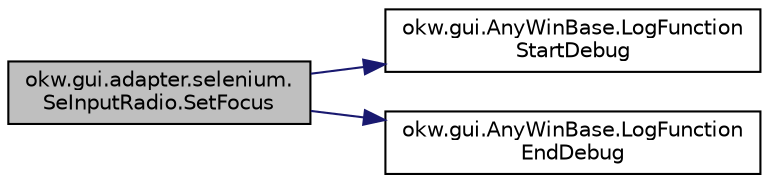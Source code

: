 digraph "okw.gui.adapter.selenium.SeInputRadio.SetFocus"
{
 // INTERACTIVE_SVG=YES
 // LATEX_PDF_SIZE
  edge [fontname="Helvetica",fontsize="10",labelfontname="Helvetica",labelfontsize="10"];
  node [fontname="Helvetica",fontsize="10",shape=record];
  rankdir="LR";
  Node49 [label="okw.gui.adapter.selenium.\lSeInputRadio.SetFocus",height=0.2,width=0.4,color="black", fillcolor="grey75", style="filled", fontcolor="black",tooltip="Diese Implemnetierung geht davon aus das ein RadioButten selbst keinen Focus besitzen kann sondern di..."];
  Node49 -> Node50 [color="midnightblue",fontsize="10",style="solid",fontname="Helvetica"];
  Node50 [label="okw.gui.AnyWinBase.LogFunction\lStartDebug",height=0.2,width=0.4,color="black", fillcolor="white", style="filled",URL="$classokw_1_1gui_1_1_any_win_base.html#abaab572bdbed7b471f659d5dd8c76853",tooltip="Methode ruft die Methode Logger.Instance.LogFunctionStartDebug(fps_FunctionName), und erweitert den g..."];
  Node49 -> Node51 [color="midnightblue",fontsize="10",style="solid",fontname="Helvetica"];
  Node51 [label="okw.gui.AnyWinBase.LogFunction\lEndDebug",height=0.2,width=0.4,color="black", fillcolor="white", style="filled",URL="$classokw_1_1gui_1_1_any_win_base.html#a51cf50ace21902b3a5359316f53a7f3e",tooltip="Methode ruft die Methode Logger.Instance.LogFunctionEndDebug() auf."];
}
